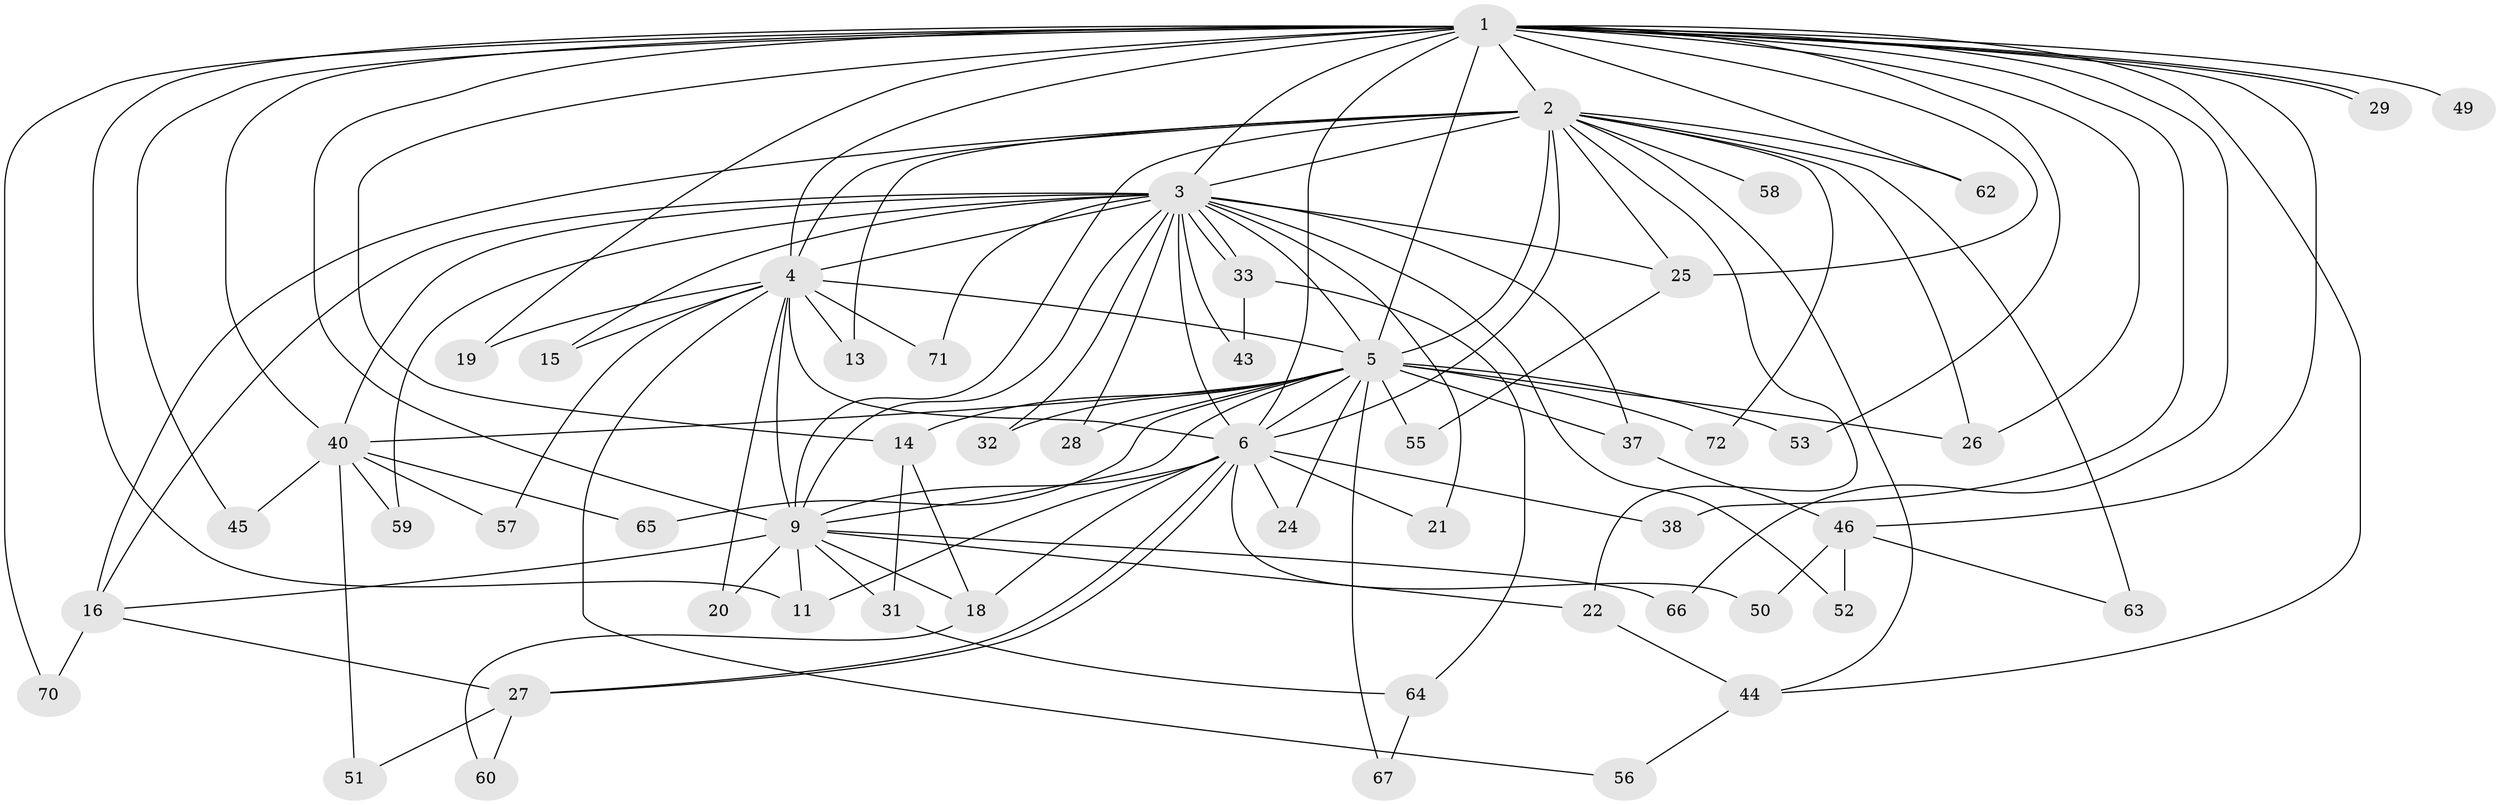 // Generated by graph-tools (version 1.1) at 2025/23/03/03/25 07:23:45]
// undirected, 53 vertices, 119 edges
graph export_dot {
graph [start="1"]
  node [color=gray90,style=filled];
  1 [super="+10"];
  2 [super="+17"];
  3 [super="+23"];
  4 [super="+7"];
  5 [super="+8"];
  6 [super="+12"];
  9 [super="+39"];
  11 [super="+68"];
  13;
  14 [super="+34"];
  15;
  16 [super="+42"];
  18 [super="+30"];
  19;
  20 [super="+69"];
  21;
  22;
  24;
  25 [super="+36"];
  26 [super="+47"];
  27 [super="+35"];
  28;
  29;
  31;
  32;
  33 [super="+54"];
  37;
  38;
  40 [super="+41"];
  43;
  44 [super="+48"];
  45;
  46 [super="+61"];
  49;
  50;
  51;
  52;
  53;
  55;
  56;
  57;
  58;
  59;
  60;
  62;
  63;
  64;
  65;
  66;
  67;
  70;
  71;
  72;
  1 -- 2 [weight=3];
  1 -- 3 [weight=2];
  1 -- 4 [weight=4];
  1 -- 5 [weight=4];
  1 -- 6 [weight=2];
  1 -- 9 [weight=2];
  1 -- 14 [weight=2];
  1 -- 19;
  1 -- 25;
  1 -- 26;
  1 -- 29;
  1 -- 29;
  1 -- 40;
  1 -- 46 [weight=2];
  1 -- 49 [weight=2];
  1 -- 53;
  1 -- 62;
  1 -- 66;
  1 -- 70;
  1 -- 38;
  1 -- 45;
  1 -- 44;
  1 -- 11;
  2 -- 3;
  2 -- 4 [weight=2];
  2 -- 5 [weight=2];
  2 -- 6;
  2 -- 9;
  2 -- 13;
  2 -- 22;
  2 -- 25;
  2 -- 26;
  2 -- 44;
  2 -- 58 [weight=2];
  2 -- 62;
  2 -- 63;
  2 -- 72;
  2 -- 16;
  3 -- 4 [weight=2];
  3 -- 5 [weight=2];
  3 -- 6 [weight=2];
  3 -- 9;
  3 -- 15;
  3 -- 16;
  3 -- 21;
  3 -- 28;
  3 -- 33 [weight=2];
  3 -- 33;
  3 -- 37;
  3 -- 43;
  3 -- 52;
  3 -- 59;
  3 -- 71;
  3 -- 25;
  3 -- 32;
  3 -- 40;
  4 -- 5 [weight=4];
  4 -- 6 [weight=2];
  4 -- 9 [weight=2];
  4 -- 13;
  4 -- 15;
  4 -- 19;
  4 -- 20;
  4 -- 71;
  4 -- 56;
  4 -- 57;
  5 -- 6 [weight=2];
  5 -- 9 [weight=2];
  5 -- 24;
  5 -- 37;
  5 -- 72;
  5 -- 65;
  5 -- 67;
  5 -- 14;
  5 -- 26;
  5 -- 28;
  5 -- 32;
  5 -- 40;
  5 -- 53;
  5 -- 55;
  6 -- 9;
  6 -- 11;
  6 -- 18 [weight=2];
  6 -- 21;
  6 -- 24;
  6 -- 27;
  6 -- 27;
  6 -- 38;
  6 -- 50;
  9 -- 11;
  9 -- 16;
  9 -- 20 [weight=2];
  9 -- 22;
  9 -- 31;
  9 -- 66;
  9 -- 18;
  14 -- 18;
  14 -- 31;
  16 -- 70;
  16 -- 27;
  18 -- 60;
  22 -- 44;
  25 -- 55;
  27 -- 51;
  27 -- 60;
  31 -- 64;
  33 -- 43;
  33 -- 64;
  37 -- 46;
  40 -- 57;
  40 -- 65;
  40 -- 51;
  40 -- 59;
  40 -- 45;
  44 -- 56;
  46 -- 50;
  46 -- 52;
  46 -- 63;
  64 -- 67;
}

